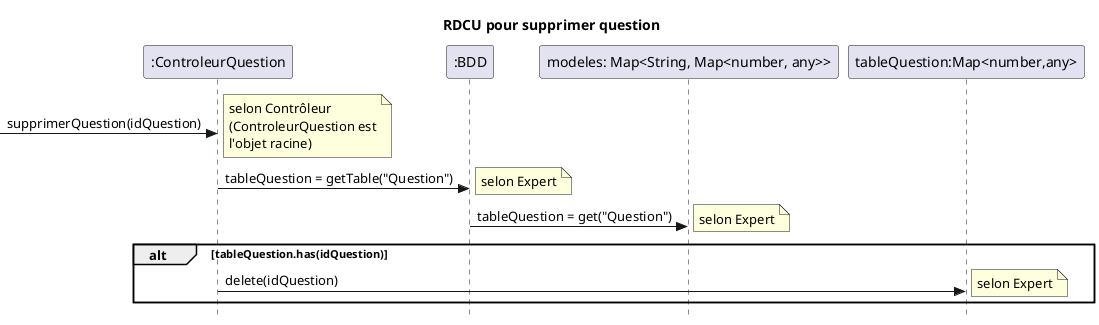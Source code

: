 @startuml
skinparam style strictuml
skinparam defaultfontname Verdana
title RDCU pour <b>supprimer question</b>
participant ":ControleurQuestion" as cq
participant ":BDD" as bdd
participant "modeles: Map<String, Map<number, any>>" as modeles
participant "tableQuestion:Map<number,any>" as tableSGA


->cq : supprimerQuestion(idQuestion)
note right : selon Contrôleur\n(ControleurQuestion est\nl'objet racine)

' cq -> bdd : afficherValeursQuestionASupprimer()
' note right : Selon Expert

cq -> bdd : tableQuestion = getTable("Question")
note right : selon Expert

bdd -> modeles : tableQuestion = get("Question")
note right : selon Expert

alt tableQuestion.has(idQuestion)
    cq -> tableSGA : delete(idQuestion)
    note right : selon Expert
end alt

@enduml
